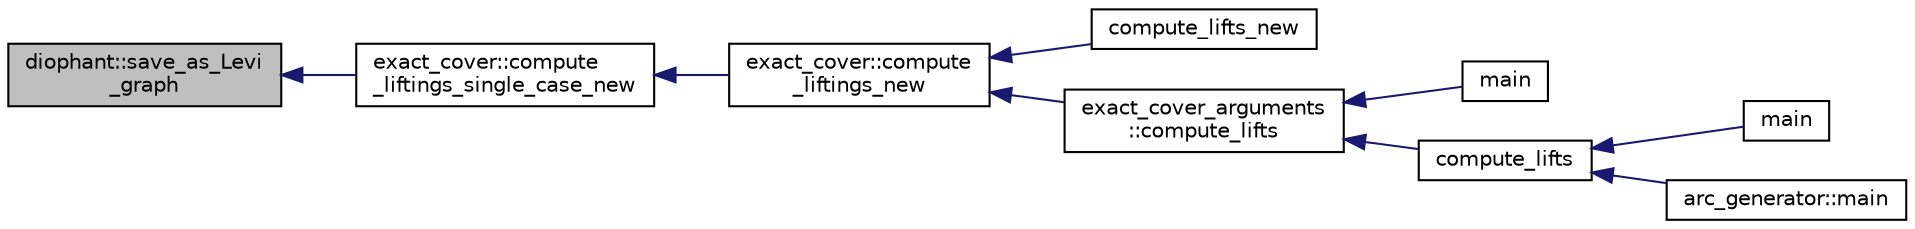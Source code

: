 digraph "diophant::save_as_Levi_graph"
{
  edge [fontname="Helvetica",fontsize="10",labelfontname="Helvetica",labelfontsize="10"];
  node [fontname="Helvetica",fontsize="10",shape=record];
  rankdir="LR";
  Node570 [label="diophant::save_as_Levi\l_graph",height=0.2,width=0.4,color="black", fillcolor="grey75", style="filled", fontcolor="black"];
  Node570 -> Node571 [dir="back",color="midnightblue",fontsize="10",style="solid",fontname="Helvetica"];
  Node571 [label="exact_cover::compute\l_liftings_single_case_new",height=0.2,width=0.4,color="black", fillcolor="white", style="filled",URL="$df/d94/classexact__cover.html#ab111dd375f84d6f60ec7edeb2b18523e"];
  Node571 -> Node572 [dir="back",color="midnightblue",fontsize="10",style="solid",fontname="Helvetica"];
  Node572 [label="exact_cover::compute\l_liftings_new",height=0.2,width=0.4,color="black", fillcolor="white", style="filled",URL="$df/d94/classexact__cover.html#a1438b5e280f85abcabeb7f68eeabb72b"];
  Node572 -> Node573 [dir="back",color="midnightblue",fontsize="10",style="solid",fontname="Helvetica"];
  Node573 [label="compute_lifts_new",height=0.2,width=0.4,color="black", fillcolor="white", style="filled",URL="$d0/d76/tl__algebra__and__number__theory_8h.html#a7572cd3732ca8df324632282e9002dc4"];
  Node572 -> Node574 [dir="back",color="midnightblue",fontsize="10",style="solid",fontname="Helvetica"];
  Node574 [label="exact_cover_arguments\l::compute_lifts",height=0.2,width=0.4,color="black", fillcolor="white", style="filled",URL="$d3/dae/classexact__cover__arguments.html#ab0cdb09a17201c89aa9f83bd511dbbf7"];
  Node574 -> Node575 [dir="back",color="midnightblue",fontsize="10",style="solid",fontname="Helvetica"];
  Node575 [label="main",height=0.2,width=0.4,color="black", fillcolor="white", style="filled",URL="$dc/df8/spread__classify_8_c.html#a217dbf8b442f20279ea00b898af96f52"];
  Node574 -> Node576 [dir="back",color="midnightblue",fontsize="10",style="solid",fontname="Helvetica"];
  Node576 [label="compute_lifts",height=0.2,width=0.4,color="black", fillcolor="white", style="filled",URL="$d0/d76/tl__algebra__and__number__theory_8h.html#a82fe3b66a6f9d9075eb8847d7bfe556b"];
  Node576 -> Node577 [dir="back",color="midnightblue",fontsize="10",style="solid",fontname="Helvetica"];
  Node577 [label="main",height=0.2,width=0.4,color="black", fillcolor="white", style="filled",URL="$d1/d5e/blt__main_8_c.html#a217dbf8b442f20279ea00b898af96f52"];
  Node576 -> Node578 [dir="back",color="midnightblue",fontsize="10",style="solid",fontname="Helvetica"];
  Node578 [label="arc_generator::main",height=0.2,width=0.4,color="black", fillcolor="white", style="filled",URL="$d4/d21/classarc__generator.html#ad80140b51b165dad1fe6ab232be7829a"];
}
